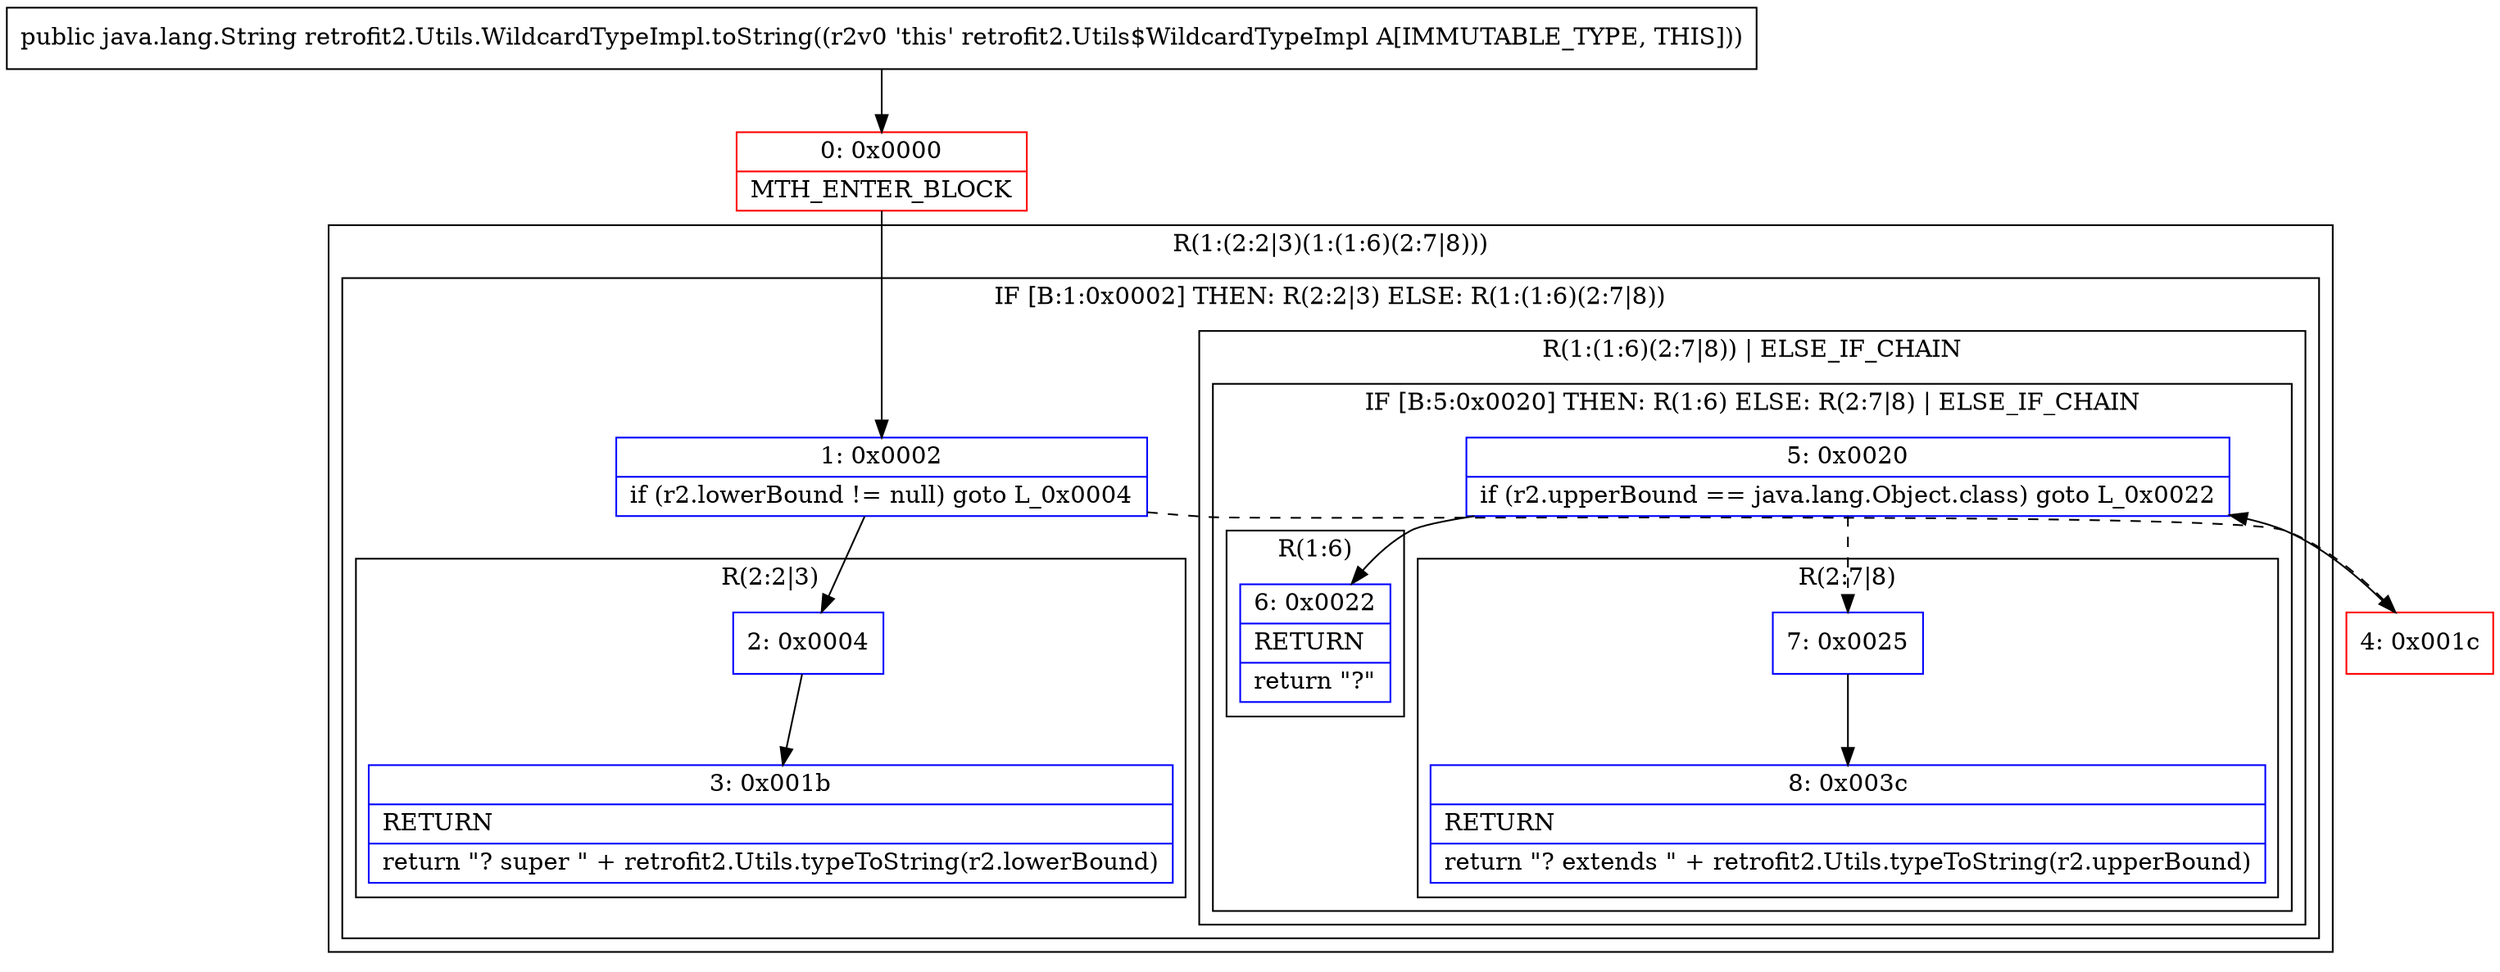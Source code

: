 digraph "CFG forretrofit2.Utils.WildcardTypeImpl.toString()Ljava\/lang\/String;" {
subgraph cluster_Region_1784256445 {
label = "R(1:(2:2|3)(1:(1:6)(2:7|8)))";
node [shape=record,color=blue];
subgraph cluster_IfRegion_374686173 {
label = "IF [B:1:0x0002] THEN: R(2:2|3) ELSE: R(1:(1:6)(2:7|8))";
node [shape=record,color=blue];
Node_1 [shape=record,label="{1\:\ 0x0002|if (r2.lowerBound != null) goto L_0x0004\l}"];
subgraph cluster_Region_296257182 {
label = "R(2:2|3)";
node [shape=record,color=blue];
Node_2 [shape=record,label="{2\:\ 0x0004}"];
Node_3 [shape=record,label="{3\:\ 0x001b|RETURN\l|return \"? super \" + retrofit2.Utils.typeToString(r2.lowerBound)\l}"];
}
subgraph cluster_Region_15162012 {
label = "R(1:(1:6)(2:7|8)) | ELSE_IF_CHAIN\l";
node [shape=record,color=blue];
subgraph cluster_IfRegion_640008514 {
label = "IF [B:5:0x0020] THEN: R(1:6) ELSE: R(2:7|8) | ELSE_IF_CHAIN\l";
node [shape=record,color=blue];
Node_5 [shape=record,label="{5\:\ 0x0020|if (r2.upperBound == java.lang.Object.class) goto L_0x0022\l}"];
subgraph cluster_Region_440547314 {
label = "R(1:6)";
node [shape=record,color=blue];
Node_6 [shape=record,label="{6\:\ 0x0022|RETURN\l|return \"?\"\l}"];
}
subgraph cluster_Region_1334566482 {
label = "R(2:7|8)";
node [shape=record,color=blue];
Node_7 [shape=record,label="{7\:\ 0x0025}"];
Node_8 [shape=record,label="{8\:\ 0x003c|RETURN\l|return \"? extends \" + retrofit2.Utils.typeToString(r2.upperBound)\l}"];
}
}
}
}
}
Node_0 [shape=record,color=red,label="{0\:\ 0x0000|MTH_ENTER_BLOCK\l}"];
Node_4 [shape=record,color=red,label="{4\:\ 0x001c}"];
MethodNode[shape=record,label="{public java.lang.String retrofit2.Utils.WildcardTypeImpl.toString((r2v0 'this' retrofit2.Utils$WildcardTypeImpl A[IMMUTABLE_TYPE, THIS])) }"];
MethodNode -> Node_0;
Node_1 -> Node_2;
Node_1 -> Node_4[style=dashed];
Node_2 -> Node_3;
Node_5 -> Node_6;
Node_5 -> Node_7[style=dashed];
Node_7 -> Node_8;
Node_0 -> Node_1;
Node_4 -> Node_5;
}


